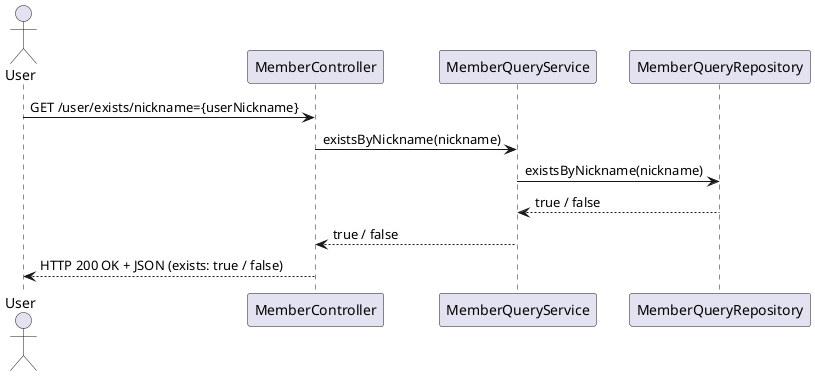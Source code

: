 @startuml
actor User
participant MemberController
participant MemberQueryService
participant MemberQueryRepository

User -> MemberController : GET /user/exists/nickname={userNickname}
MemberController -> MemberQueryService : existsByNickname(nickname)

MemberQueryService -> MemberQueryRepository : existsByNickname(nickname)
MemberQueryRepository --> MemberQueryService : true / false

MemberQueryService --> MemberController : true / false
MemberController --> User : HTTP 200 OK + JSON (exists: true / false)
@enduml
